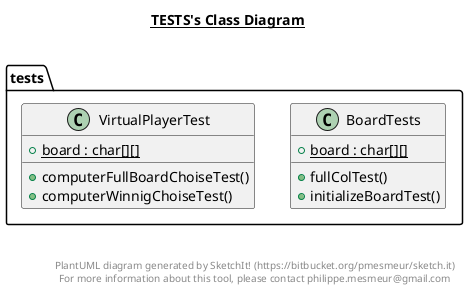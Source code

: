 @startuml

title __TESTS's Class Diagram__\n

  namespace tests {
    class tests.BoardTests {
        {static} + board : char[][]
        + fullColTest()
        + initializeBoardTest()
    }
  }
  

  namespace tests {
    class tests.VirtualPlayerTest {
        {static} + board : char[][]
        + computerFullBoardChoiseTest()
        + computerWinnigChoiseTest()
    }
  }
  



right footer


PlantUML diagram generated by SketchIt! (https://bitbucket.org/pmesmeur/sketch.it)
For more information about this tool, please contact philippe.mesmeur@gmail.com
endfooter

@enduml
